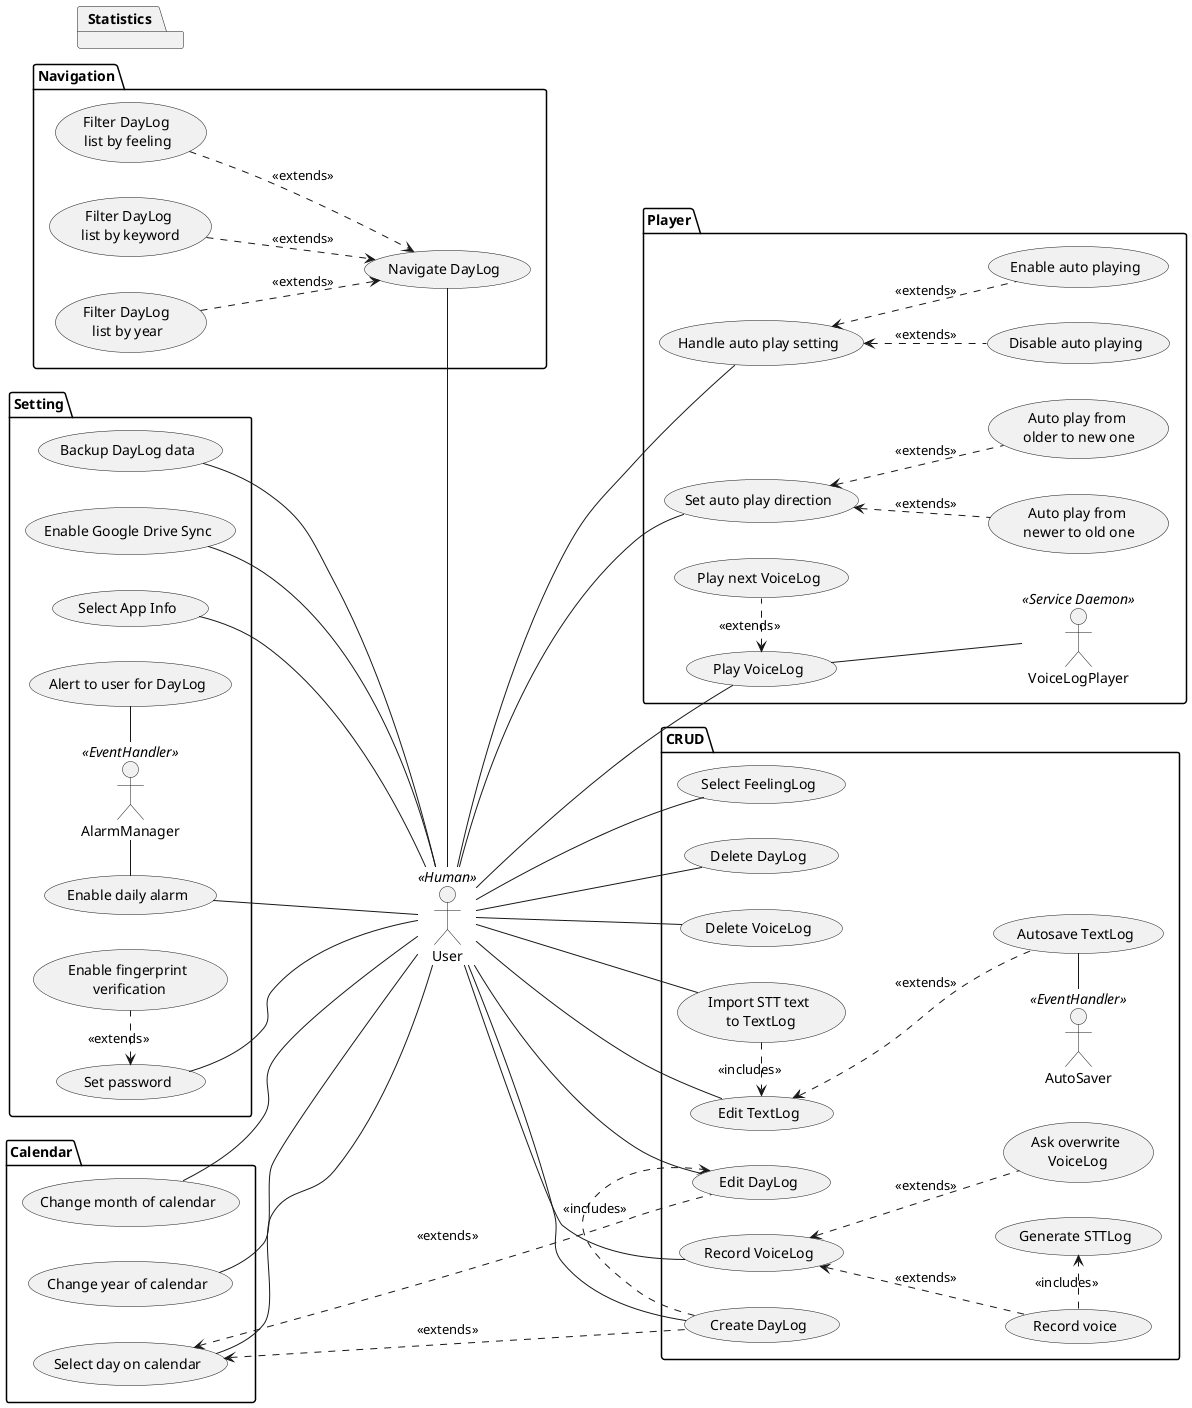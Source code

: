 @startuml
left to right direction
actor User <<Human>> as user

package CRUD {
    actor AutoSaver <<EventHandler>> as saver
    usecase "Create DayLog" as create_daylog
    usecase "Edit DayLog" as edit_daylog
    usecase "Record VoiceLog" as record_voicelog
    usecase "Select FeelingLog" as select_feelinglog
    usecase "Ask overwrite\n VoiceLog" as ask_overwrite_voicelog
    usecase "Record voice" as record_voice
    usecase "Generate STTLog" as generate_sttlog
    usecase "Import STT text\n to TextLog" as import_sttlog
    usecase "Edit TextLog" as edit_textlog
    usecase "Delete DayLog" as delete_daylog
    usecase "Delete VoiceLog" as delete_voicelog
    usecase "Autosave TextLog" as autosave_textlog

    user -- create_daylog
    user -- edit_daylog
    user -- record_voicelog
    user -- select_feelinglog
    user -- import_sttlog
    user -- edit_textlog
    user -- delete_daylog
    user -- delete_voicelog

    create_daylog .> edit_daylog: << includes >>
    import_sttlog .> edit_textlog: << includes >>
    edit_textlog <.. autosave_textlog: << extends >>
    record_voicelog <.. ask_overwrite_voicelog: << extends >>
    record_voicelog <.. record_voice: << extends >>
    record_voice .> generate_sttlog: << includes >>

    saver - autosave_textlog

}

package Navigation {

    usecase navigate_daylog as "Navigate DayLog"
    usecase select_year as "Filter DayLog \nlist by year"
    usecase select_feeling as "Filter DayLog \nlist by feeling"
    usecase select_keyword as "Filter DayLog \nlist by keyword"

    user -left- navigate_daylog
    
    select_year ..> navigate_daylog: << extends >>
    select_feeling ..> navigate_daylog: << extends >>
    select_keyword ..> navigate_daylog: << extends >>

}

package Calendar {
    usecase select_day as "Select day on calendar"
    usecase change_year as "Change year of calendar"
    usecase change_month as "Change month of calendar"

    user -up- select_day
    user -up- change_year
    user -up- change_month

    select_day <.. create_daylog : << extends >>
    select_day <.. edit_daylog : << extends >>
}

package Player {

    actor VoiceLogPlayer << Service Daemon >> as voice_player

    usecase "Play VoiceLog" as play_voicelog
    usecase "Play next VoiceLog" as play_next_voicelog
    usecase handle_auto_play as "Handle auto play setting"
    usecase auto_play_enable as "Enable auto playing"
    usecase auto_play_disable as "Disable auto playing"
    usecase set_auto_play_direction as "Set auto play direction"
    usecase auto_play_upward as "Auto play from \nolder to new one"
    usecase auto_play_downward as "Auto play from \nnewer to old one"

    user -- play_voicelog
    user -- handle_auto_play
    user -- set_auto_play_direction
    play_voicelog -- voice_player
    play_voicelog <. play_next_voicelog : << extends >>

    handle_auto_play <.. auto_play_enable : << extends >>
    handle_auto_play <.. auto_play_disable : << extends >>

    set_auto_play_direction <.. auto_play_upward : << extends >>
    set_auto_play_direction <.. auto_play_downward : << extends >>


}

package Statistics {
    'no usecase, it only has statistics view
}

package Setting { 
    actor AlarmManager <<EventHandler>> as alarm_manager

    usecase select_app_info as "Select App Info"
    usecase enable_google_drive as "Enable Google Drive Sync"
    usecase backup_data as "Backup DayLog data"
    usecase password_setting as "Set password"
    usecase enable_fingerprint as "Enable fingerprint\n verification"
    usecase enable_alarm as "Enable daily alarm"
    usecase trigger_alarm as "Alert to user for DayLog"

    user -up- select_app_info
    user -up- enable_google_drive
    user -up- backup_data
    user -up- password_setting
    user -up- enable_alarm

    alarm_manager - trigger_alarm
    enable_alarm - alarm_manager

    password_setting <. enable_fingerprint : << extends >>

}

@enduml